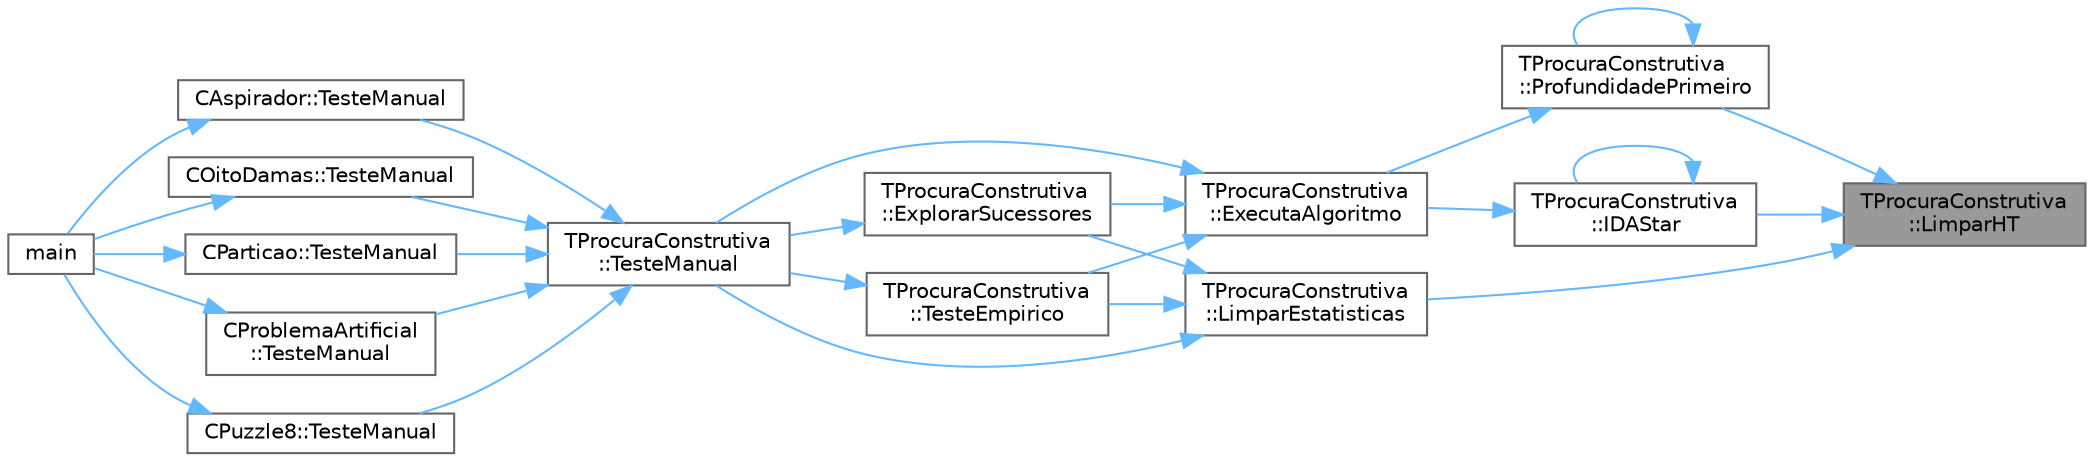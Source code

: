 digraph "TProcuraConstrutiva::LimparHT"
{
 // LATEX_PDF_SIZE
  bgcolor="transparent";
  edge [fontname=Helvetica,fontsize=10,labelfontname=Helvetica,labelfontsize=10];
  node [fontname=Helvetica,fontsize=10,shape=box,height=0.2,width=0.4];
  rankdir="RL";
  Node1 [id="Node000001",label="TProcuraConstrutiva\l::LimparHT",height=0.2,width=0.4,color="gray40", fillcolor="grey60", style="filled", fontcolor="black",tooltip=" "];
  Node1 -> Node2 [id="edge26_Node000001_Node000002",dir="back",color="steelblue1",style="solid",tooltip=" "];
  Node2 [id="Node000002",label="TProcuraConstrutiva\l::IDAStar",height=0.2,width=0.4,color="grey40", fillcolor="white", style="filled",URL="$group__ProcurasInformadas.html#gae77f9608e7988052377d7025bee7c4e8",tooltip="Executa a procura IDA*, algoritmo informado."];
  Node2 -> Node3 [id="edge27_Node000002_Node000003",dir="back",color="steelblue1",style="solid",tooltip=" "];
  Node3 [id="Node000003",label="TProcuraConstrutiva\l::ExecutaAlgoritmo",height=0.2,width=0.4,color="grey40", fillcolor="white", style="filled",URL="$group__RedefinicaoOpcional.html#gae52871eb18c8ae656a2174acf43b3bb3",tooltip="Executa o algoritmo com os parametros atuais."];
  Node3 -> Node4 [id="edge28_Node000003_Node000004",dir="back",color="steelblue1",style="solid",tooltip=" "];
  Node4 [id="Node000004",label="TProcuraConstrutiva\l::ExplorarSucessores",height=0.2,width=0.4,color="grey40", fillcolor="white", style="filled",URL="$classTProcuraConstrutiva.html#ab5639efca5e48b564a8bdd9ec23a8955",tooltip=" "];
  Node4 -> Node5 [id="edge29_Node000004_Node000005",dir="back",color="steelblue1",style="solid",tooltip=" "];
  Node5 [id="Node000005",label="TProcuraConstrutiva\l::TesteManual",height=0.2,width=0.4,color="grey40", fillcolor="white", style="filled",URL="$group__RedefinicaoMandatoria.html#ga843a501e25cbaff7eb51d8d29995be3a",tooltip="Inicializa a interação com o utilizador."];
  Node5 -> Node6 [id="edge30_Node000005_Node000006",dir="back",color="steelblue1",style="solid",tooltip=" "];
  Node6 [id="Node000006",label="CAspirador::TesteManual",height=0.2,width=0.4,color="grey40", fillcolor="white", style="filled",URL="$classCAspirador.html#a718c8187439940dec18a46a9e9e024e3",tooltip="Inicializa a interação com o utilizador."];
  Node6 -> Node7 [id="edge31_Node000006_Node000007",dir="back",color="steelblue1",style="solid",tooltip=" "];
  Node7 [id="Node000007",label="main",height=0.2,width=0.4,color="grey40", fillcolor="white", style="filled",URL="$teste_8cpp.html#a0ddf1224851353fc92bfbff6f499fa97",tooltip=" "];
  Node5 -> Node8 [id="edge32_Node000005_Node000008",dir="back",color="steelblue1",style="solid",tooltip=" "];
  Node8 [id="Node000008",label="COitoDamas::TesteManual",height=0.2,width=0.4,color="grey40", fillcolor="white", style="filled",URL="$classCOitoDamas.html#a0fb443165d257ac17fc8cf5bc870404d",tooltip="Inicializa a interação com o utilizador."];
  Node8 -> Node7 [id="edge33_Node000008_Node000007",dir="back",color="steelblue1",style="solid",tooltip=" "];
  Node5 -> Node9 [id="edge34_Node000005_Node000009",dir="back",color="steelblue1",style="solid",tooltip=" "];
  Node9 [id="Node000009",label="CParticao::TesteManual",height=0.2,width=0.4,color="grey40", fillcolor="white", style="filled",URL="$classCParticao.html#aa4d328b9944991f3fc52ce0726111865",tooltip="Inicializa a interação com o utilizador."];
  Node9 -> Node7 [id="edge35_Node000009_Node000007",dir="back",color="steelblue1",style="solid",tooltip=" "];
  Node5 -> Node10 [id="edge36_Node000005_Node000010",dir="back",color="steelblue1",style="solid",tooltip=" "];
  Node10 [id="Node000010",label="CProblemaArtificial\l::TesteManual",height=0.2,width=0.4,color="grey40", fillcolor="white", style="filled",URL="$classCProblemaArtificial.html#abaad629eb538177261df40e1e27e92ed",tooltip="Inicializa a interação com o utilizador."];
  Node10 -> Node7 [id="edge37_Node000010_Node000007",dir="back",color="steelblue1",style="solid",tooltip=" "];
  Node5 -> Node11 [id="edge38_Node000005_Node000011",dir="back",color="steelblue1",style="solid",tooltip=" "];
  Node11 [id="Node000011",label="CPuzzle8::TesteManual",height=0.2,width=0.4,color="grey40", fillcolor="white", style="filled",URL="$classCPuzzle8.html#a06d2a8f5d7e3670eb6ee75d7a72b0265",tooltip="Inicializa a interação com o utilizador."];
  Node11 -> Node7 [id="edge39_Node000011_Node000007",dir="back",color="steelblue1",style="solid",tooltip=" "];
  Node3 -> Node12 [id="edge40_Node000003_Node000012",dir="back",color="steelblue1",style="solid",tooltip=" "];
  Node12 [id="Node000012",label="TProcuraConstrutiva\l::TesteEmpirico",height=0.2,width=0.4,color="grey40", fillcolor="white", style="filled",URL="$group__RedefinicaoOpcional.html#gab2fca28035f165ce7c1d40acbfc8c971",tooltip="Executa testes empíricos, em todas as configurações guardadas, nas instâncias selecionadas."];
  Node12 -> Node5 [id="edge41_Node000012_Node000005",dir="back",color="steelblue1",style="solid",tooltip=" "];
  Node3 -> Node5 [id="edge42_Node000003_Node000005",dir="back",color="steelblue1",style="solid",tooltip=" "];
  Node2 -> Node2 [id="edge43_Node000002_Node000002",dir="back",color="steelblue1",style="solid",tooltip=" "];
  Node1 -> Node13 [id="edge44_Node000001_Node000013",dir="back",color="steelblue1",style="solid",tooltip=" "];
  Node13 [id="Node000013",label="TProcuraConstrutiva\l::LimparEstatisticas",height=0.2,width=0.4,color="grey40", fillcolor="white", style="filled",URL="$classTProcuraConstrutiva.html#ae254bbde1b2e36391d575fc2836fea7f",tooltip=" "];
  Node13 -> Node4 [id="edge45_Node000013_Node000004",dir="back",color="steelblue1",style="solid",tooltip=" "];
  Node13 -> Node12 [id="edge46_Node000013_Node000012",dir="back",color="steelblue1",style="solid",tooltip=" "];
  Node13 -> Node5 [id="edge47_Node000013_Node000005",dir="back",color="steelblue1",style="solid",tooltip=" "];
  Node1 -> Node14 [id="edge48_Node000001_Node000014",dir="back",color="steelblue1",style="solid",tooltip=" "];
  Node14 [id="Node000014",label="TProcuraConstrutiva\l::ProfundidadePrimeiro",height=0.2,width=0.4,color="grey40", fillcolor="white", style="filled",URL="$group__ProcurasCegas.html#gaf00d9776f6b25d56138efb6725b86228",tooltip="Executa a procura em profundidade primeiro, algoritmo cego."];
  Node14 -> Node3 [id="edge49_Node000014_Node000003",dir="back",color="steelblue1",style="solid",tooltip=" "];
  Node14 -> Node14 [id="edge50_Node000014_Node000014",dir="back",color="steelblue1",style="solid",tooltip=" "];
}
